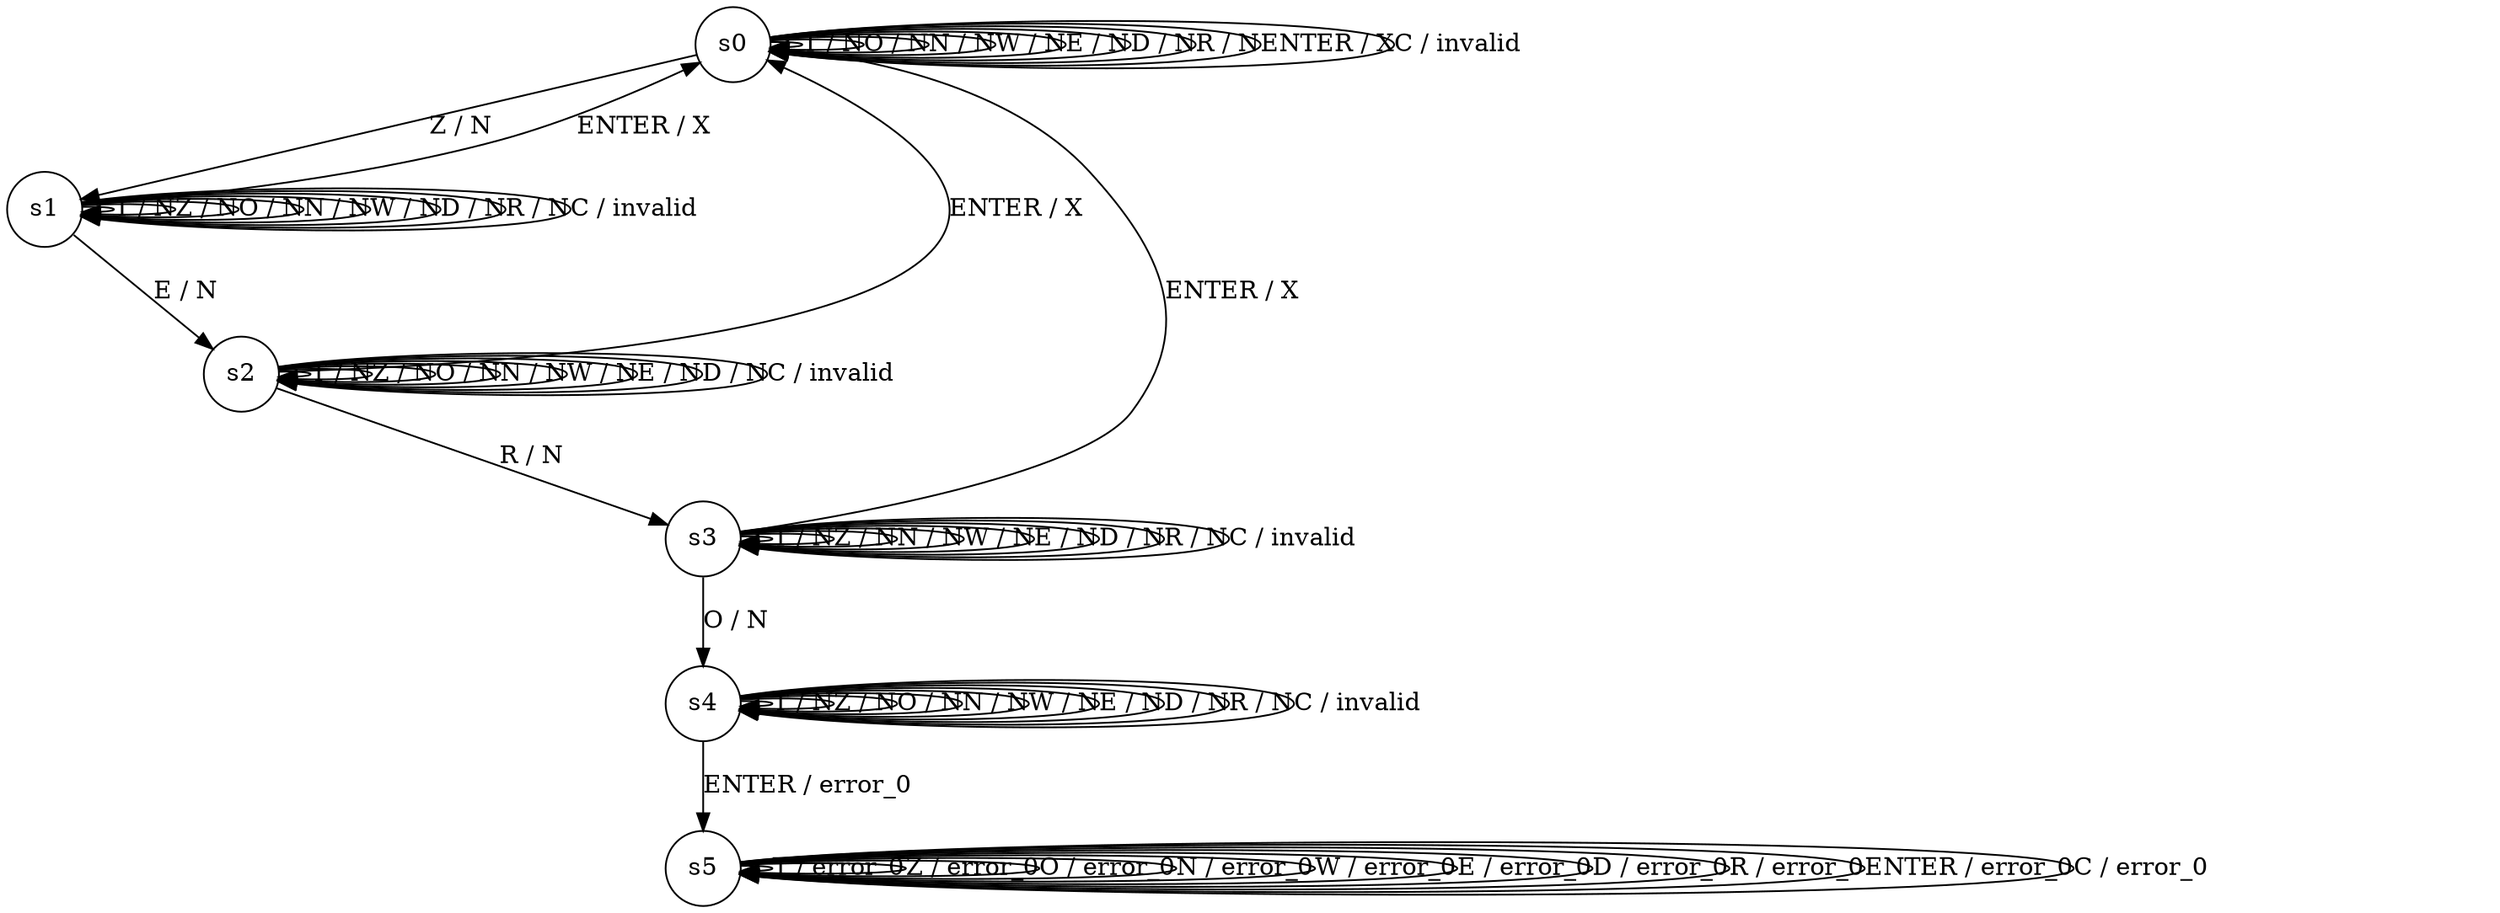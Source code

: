 digraph g {
	s0 [shape="circle" label="s0"]
	s1 [shape="circle" label="s1"]
	s2 [shape="circle" label="s2"]
	s3 [shape="circle" label="s3"]
	s4 [shape="circle" label="s4"]
	s5 [shape="circle" label="s5"]
	s0 -> s0 [label="T / N"]
	s0 -> s1 [label="Z / N"]
	s0 -> s0 [label="O / N"]
	s0 -> s0 [label="N / N"]
	s0 -> s0 [label="W / N"]
	s0 -> s0 [label="E / N"]
	s0 -> s0 [label="D / N"]
	s0 -> s0 [label="R / N"]
	s0 -> s0 [label="ENTER / X"]
	s0 -> s0 [label="C / invalid"]
	s1 -> s1 [label="T / N"]
	s1 -> s1 [label="Z / N"]
	s1 -> s1 [label="O / N"]
	s1 -> s1 [label="N / N"]
	s1 -> s1 [label="W / N"]
	s1 -> s2 [label="E / N"]
	s1 -> s1 [label="D / N"]
	s1 -> s1 [label="R / N"]
	s1 -> s0 [label="ENTER / X"]
	s1 -> s1 [label="C / invalid"]
	s2 -> s2 [label="T / N"]
	s2 -> s2 [label="Z / N"]
	s2 -> s2 [label="O / N"]
	s2 -> s2 [label="N / N"]
	s2 -> s2 [label="W / N"]
	s2 -> s2 [label="E / N"]
	s2 -> s2 [label="D / N"]
	s2 -> s3 [label="R / N"]
	s2 -> s0 [label="ENTER / X"]
	s2 -> s2 [label="C / invalid"]
	s3 -> s3 [label="T / N"]
	s3 -> s3 [label="Z / N"]
	s3 -> s4 [label="O / N"]
	s3 -> s3 [label="N / N"]
	s3 -> s3 [label="W / N"]
	s3 -> s3 [label="E / N"]
	s3 -> s3 [label="D / N"]
	s3 -> s3 [label="R / N"]
	s3 -> s0 [label="ENTER / X"]
	s3 -> s3 [label="C / invalid"]
	s4 -> s4 [label="T / N"]
	s4 -> s4 [label="Z / N"]
	s4 -> s4 [label="O / N"]
	s4 -> s4 [label="N / N"]
	s4 -> s4 [label="W / N"]
	s4 -> s4 [label="E / N"]
	s4 -> s4 [label="D / N"]
	s4 -> s4 [label="R / N"]
	s4 -> s5 [label="ENTER / error_0"]
	s4 -> s4 [label="C / invalid"]
	s5 -> s5 [label="T / error_0"]
	s5 -> s5 [label="Z / error_0"]
	s5 -> s5 [label="O / error_0"]
	s5 -> s5 [label="N / error_0"]
	s5 -> s5 [label="W / error_0"]
	s5 -> s5 [label="E / error_0"]
	s5 -> s5 [label="D / error_0"]
	s5 -> s5 [label="R / error_0"]
	s5 -> s5 [label="ENTER / error_0"]
	s5 -> s5 [label="C / error_0"]
}
